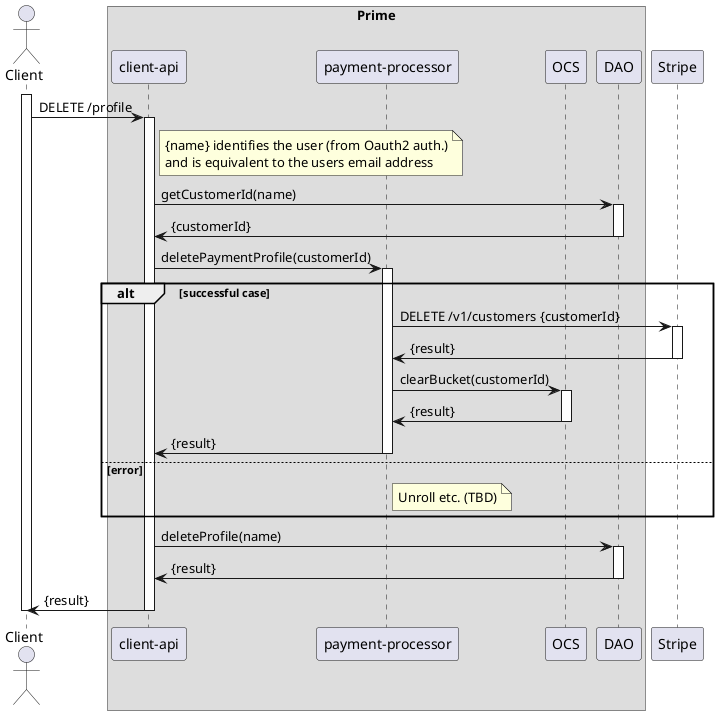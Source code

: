 @startuml

actor Client
participant Client

box "Prime"
    participant "client-api"
    participant "payment-processor"
    participant OCS
    participant DAO
end box
participant Stripe

activate Client

    Client -> "client-api": DELETE /profile
    activate "client-api"
    note right of "client-api"
       {name} identifies the user (from Oauth2 auth.)
       and is equivalent to the users email address
    end note

    "client-api" -> DAO : getCustomerId(name)
    activate DAO
    DAO -> "client-api" : {customerId}
    deactivate DAO

    "client-api" -> "payment-processor" : deletePaymentProfile(customerId)
    activate "payment-processor"

    alt successful case
        "payment-processor" -> Stripe : DELETE /v1/customers {customerId}
        activate Stripe
        "Stripe" -> "payment-processor" : {result}
        deactivate Stripe

        "payment-processor" -> OCS : clearBucket(customerId)
        activate OCS
        OCS -> "payment-processor" : {result}
        deactivate OCS

        "payment-processor" -> "client-api" : {result}
        deactivate "payment-processor"

    else error
        note right of "payment-processor" : Unroll etc. (TBD)

    end

    "client-api" -> DAO : deleteProfile(name)
    activate DAO
    DAO -> "client-api" : {result}
    deactivate DAO

    "client-api" -> Client : {result}
    deactivate "client-api"

deactivate Client

@enduml
